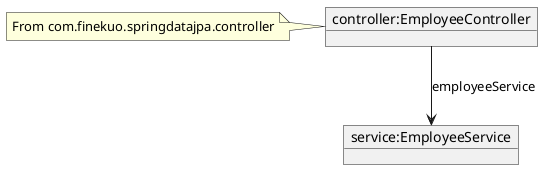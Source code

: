 @startuml
object "controller:EmployeeController" as controller
object "service:EmployeeService" as service

note left of controller : From com.finekuo.springdatajpa.controller
controller --> service : employeeService
@enduml
